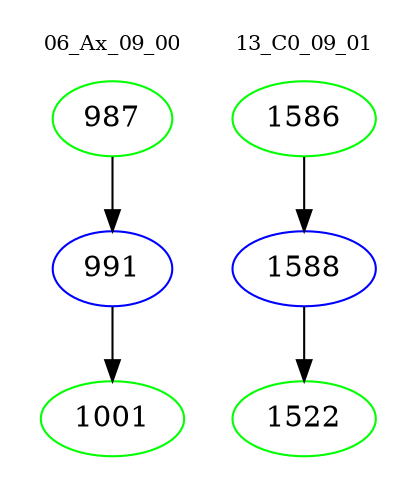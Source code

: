 digraph{
subgraph cluster_0 {
color = white
label = "06_Ax_09_00";
fontsize=10;
T0_987 [label="987", color="green"]
T0_987 -> T0_991 [color="black"]
T0_991 [label="991", color="blue"]
T0_991 -> T0_1001 [color="black"]
T0_1001 [label="1001", color="green"]
}
subgraph cluster_1 {
color = white
label = "13_C0_09_01";
fontsize=10;
T1_1586 [label="1586", color="green"]
T1_1586 -> T1_1588 [color="black"]
T1_1588 [label="1588", color="blue"]
T1_1588 -> T1_1522 [color="black"]
T1_1522 [label="1522", color="green"]
}
}
